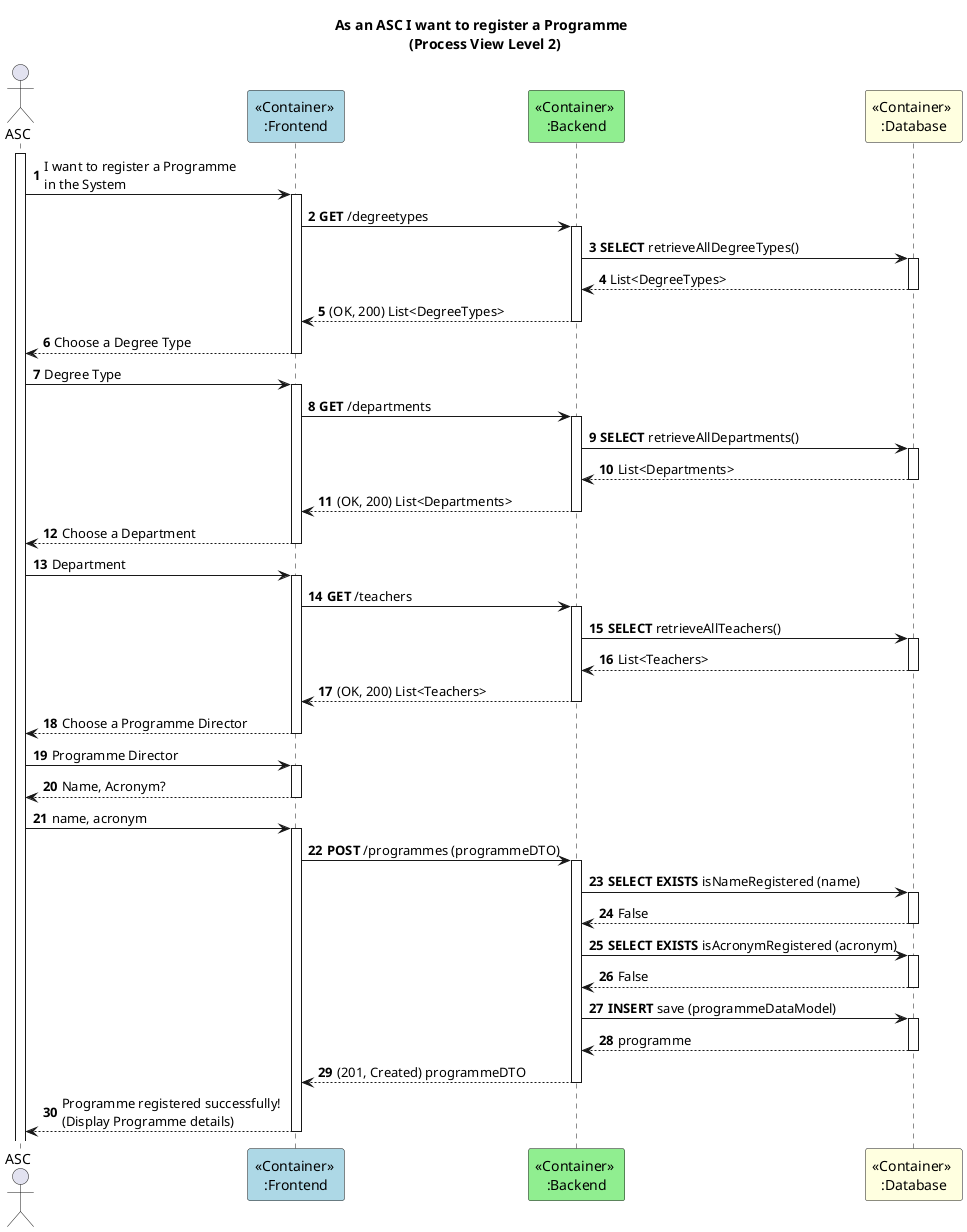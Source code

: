 @startuml

autonumber

title As an ASC I want to register a Programme \n (Process View Level 2)

actor ASC as Admin
participant "<<Container>> \n:Frontend" as FE #lightblue
participant "<<Container>> \n:Backend" as BE #lightgreen
participant "<<Container>> \n:Database" as BD #lightyellow

activate Admin
Admin -> FE ++: I want to register a Programme \nin the System
FE -> BE ++: **GET** /degreetypes
BE -> BD ++: **SELECT** retrieveAllDegreeTypes()
BD --> BE --: List<DegreeTypes>
BE --> FE --: (OK, 200) List<DegreeTypes>
FE --> Admin --: Choose a Degree Type
Admin -> FE ++: Degree Type

FE -> BE ++: **GET** /departments
BE -> BD ++: **SELECT** retrieveAllDepartments()
BD --> BE --: List<Departments>
BE --> FE --: (OK, 200) List<Departments>
FE --> Admin --: Choose a Department
Admin -> FE ++: Department

FE -> BE ++: **GET** /teachers
BE -> BD ++: **SELECT** retrieveAllTeachers()
BD --> BE --: List<Teachers>
BE --> FE --: (OK, 200) List<Teachers>
FE --> Admin --: Choose a Programme Director
Admin -> FE ++: Programme Director

FE --> Admin --: Name, Acronym?
Admin -> FE ++: name, acronym
FE -> BE ++: **POST** /programmes (programmeDTO)
BE -> BD ++: **SELECT EXISTS** isNameRegistered (name)
BD --> BE --: False
BE -> BD ++: **SELECT EXISTS** isAcronymRegistered (acronym)
BD --> BE --: False
BE -> BD ++: **INSERT** save (programmeDataModel)
BD --> BE --: programme
BE --> FE --: (201, Created) programmeDTO
FE --> Admin --: Programme registered successfully! \n(Display Programme details)

@enduml